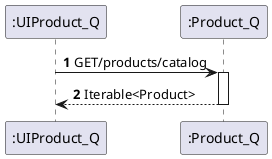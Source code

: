 @startuml
'https://plantuml.com/sequence-diagram

autoactivate on
autonumber

participant ":UIProduct_Q" as pro
participant ":Product_Q" as pro1

pro -> pro1: GET/products/catalog
pro1 --> pro: Iterable<Product>
@enduml